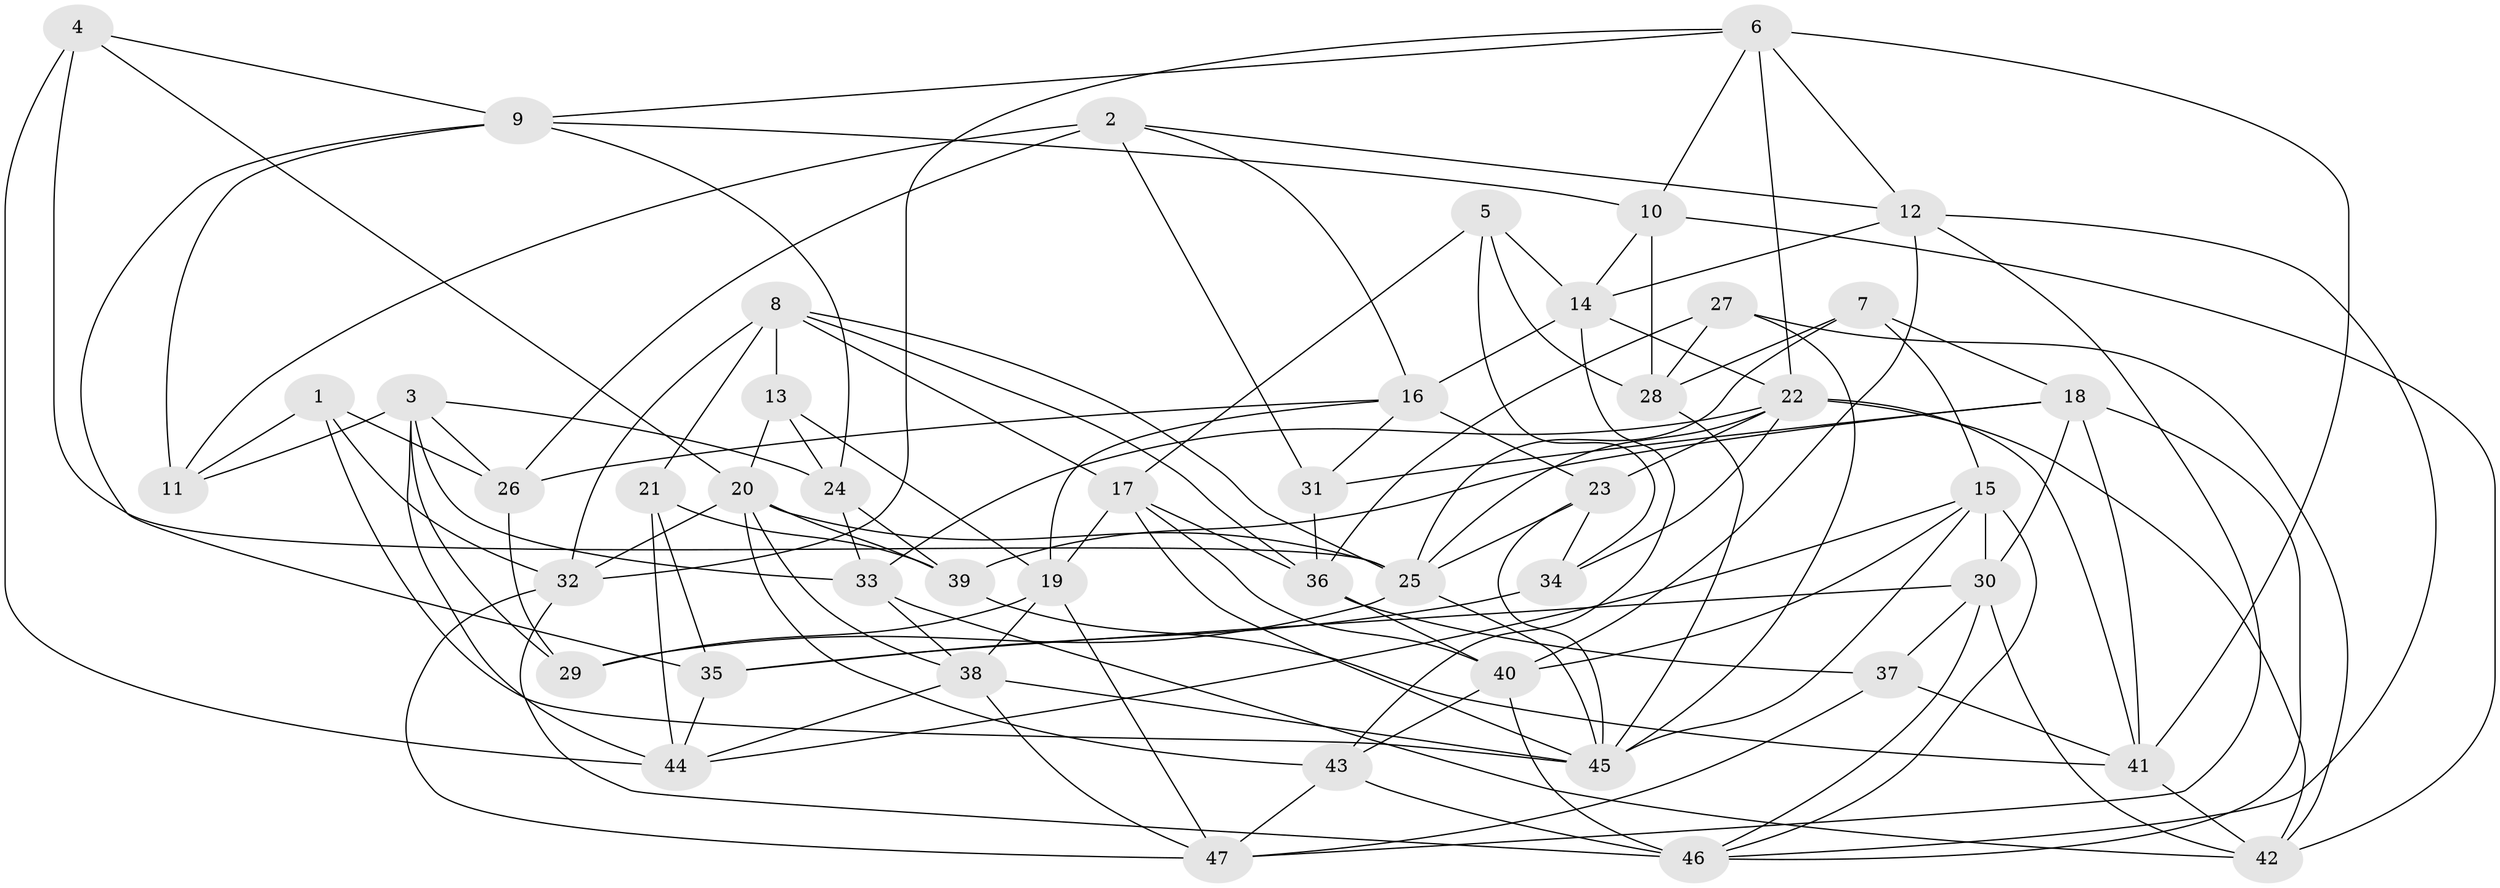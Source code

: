 // original degree distribution, {4: 1.0}
// Generated by graph-tools (version 1.1) at 2025/02/03/09/25 03:02:56]
// undirected, 47 vertices, 128 edges
graph export_dot {
graph [start="1"]
  node [color=gray90,style=filled];
  1;
  2;
  3;
  4;
  5;
  6;
  7;
  8;
  9;
  10;
  11;
  12;
  13;
  14;
  15;
  16;
  17;
  18;
  19;
  20;
  21;
  22;
  23;
  24;
  25;
  26;
  27;
  28;
  29;
  30;
  31;
  32;
  33;
  34;
  35;
  36;
  37;
  38;
  39;
  40;
  41;
  42;
  43;
  44;
  45;
  46;
  47;
  1 -- 11 [weight=1.0];
  1 -- 26 [weight=1.0];
  1 -- 32 [weight=1.0];
  1 -- 45 [weight=1.0];
  2 -- 11 [weight=2.0];
  2 -- 12 [weight=1.0];
  2 -- 16 [weight=1.0];
  2 -- 26 [weight=1.0];
  2 -- 31 [weight=1.0];
  3 -- 11 [weight=2.0];
  3 -- 24 [weight=1.0];
  3 -- 26 [weight=2.0];
  3 -- 29 [weight=1.0];
  3 -- 33 [weight=1.0];
  3 -- 44 [weight=1.0];
  4 -- 9 [weight=1.0];
  4 -- 20 [weight=1.0];
  4 -- 25 [weight=1.0];
  4 -- 44 [weight=1.0];
  5 -- 14 [weight=1.0];
  5 -- 17 [weight=1.0];
  5 -- 28 [weight=1.0];
  5 -- 34 [weight=1.0];
  6 -- 9 [weight=1.0];
  6 -- 10 [weight=1.0];
  6 -- 12 [weight=1.0];
  6 -- 22 [weight=1.0];
  6 -- 32 [weight=1.0];
  6 -- 41 [weight=1.0];
  7 -- 15 [weight=1.0];
  7 -- 18 [weight=1.0];
  7 -- 25 [weight=1.0];
  7 -- 28 [weight=1.0];
  8 -- 13 [weight=1.0];
  8 -- 17 [weight=1.0];
  8 -- 21 [weight=1.0];
  8 -- 25 [weight=1.0];
  8 -- 32 [weight=1.0];
  8 -- 36 [weight=1.0];
  9 -- 10 [weight=1.0];
  9 -- 11 [weight=1.0];
  9 -- 24 [weight=1.0];
  9 -- 35 [weight=1.0];
  10 -- 14 [weight=1.0];
  10 -- 28 [weight=2.0];
  10 -- 42 [weight=1.0];
  12 -- 14 [weight=1.0];
  12 -- 40 [weight=1.0];
  12 -- 46 [weight=1.0];
  12 -- 47 [weight=1.0];
  13 -- 19 [weight=1.0];
  13 -- 20 [weight=1.0];
  13 -- 24 [weight=1.0];
  14 -- 16 [weight=1.0];
  14 -- 22 [weight=1.0];
  14 -- 43 [weight=1.0];
  15 -- 30 [weight=1.0];
  15 -- 40 [weight=1.0];
  15 -- 44 [weight=1.0];
  15 -- 45 [weight=1.0];
  15 -- 46 [weight=1.0];
  16 -- 19 [weight=1.0];
  16 -- 23 [weight=1.0];
  16 -- 26 [weight=1.0];
  16 -- 31 [weight=1.0];
  17 -- 19 [weight=1.0];
  17 -- 36 [weight=1.0];
  17 -- 40 [weight=1.0];
  17 -- 45 [weight=1.0];
  18 -- 30 [weight=1.0];
  18 -- 31 [weight=1.0];
  18 -- 39 [weight=1.0];
  18 -- 41 [weight=1.0];
  18 -- 46 [weight=1.0];
  19 -- 29 [weight=1.0];
  19 -- 38 [weight=1.0];
  19 -- 47 [weight=1.0];
  20 -- 25 [weight=1.0];
  20 -- 32 [weight=1.0];
  20 -- 38 [weight=1.0];
  20 -- 39 [weight=2.0];
  20 -- 43 [weight=1.0];
  21 -- 35 [weight=1.0];
  21 -- 39 [weight=1.0];
  21 -- 44 [weight=1.0];
  22 -- 23 [weight=1.0];
  22 -- 25 [weight=1.0];
  22 -- 33 [weight=1.0];
  22 -- 34 [weight=1.0];
  22 -- 41 [weight=1.0];
  22 -- 42 [weight=1.0];
  23 -- 25 [weight=1.0];
  23 -- 34 [weight=2.0];
  23 -- 45 [weight=1.0];
  24 -- 33 [weight=2.0];
  24 -- 39 [weight=1.0];
  25 -- 29 [weight=1.0];
  25 -- 45 [weight=1.0];
  26 -- 29 [weight=1.0];
  27 -- 28 [weight=1.0];
  27 -- 36 [weight=1.0];
  27 -- 42 [weight=1.0];
  27 -- 45 [weight=1.0];
  28 -- 45 [weight=1.0];
  30 -- 35 [weight=1.0];
  30 -- 37 [weight=1.0];
  30 -- 42 [weight=1.0];
  30 -- 46 [weight=1.0];
  31 -- 36 [weight=1.0];
  32 -- 46 [weight=1.0];
  32 -- 47 [weight=1.0];
  33 -- 38 [weight=1.0];
  33 -- 42 [weight=1.0];
  34 -- 35 [weight=2.0];
  35 -- 44 [weight=1.0];
  36 -- 37 [weight=1.0];
  36 -- 40 [weight=1.0];
  37 -- 41 [weight=1.0];
  37 -- 47 [weight=1.0];
  38 -- 44 [weight=1.0];
  38 -- 45 [weight=1.0];
  38 -- 47 [weight=1.0];
  39 -- 41 [weight=1.0];
  40 -- 43 [weight=1.0];
  40 -- 46 [weight=1.0];
  41 -- 42 [weight=1.0];
  43 -- 46 [weight=2.0];
  43 -- 47 [weight=1.0];
}
